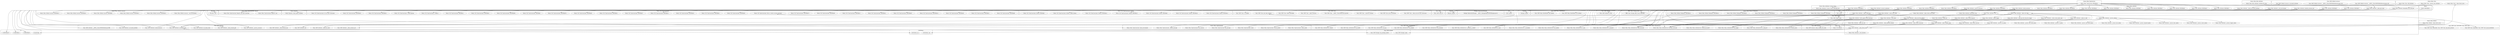 digraph {
graph [overlap=false]
subgraph cluster_Class_MOP_Mixin_HasMethods {
	label="Class::MOP::Mixin::HasMethods";
	"Class::MOP::Mixin::HasMethods::has_method";
	"Class::MOP::Mixin::HasMethods::get_method";
}
subgraph cluster_Moose {
	label="Moose";
	"Moose::BEGIN@30";
}
subgraph cluster_Moose_Meta_TypeConstraint_Registry {
	label="Moose::Meta::TypeConstraint::Registry";
	"Moose::Meta::TypeConstraint::Registry::new";
	"Moose::Meta::TypeConstraint::Registry::get_type_constraint";
}
subgraph cluster_Moose_Meta_Role_Attribute {
	label="Moose::Meta::Role::Attribute";
	"Moose::Meta::Role::Attribute::attribute_for_class";
}
subgraph cluster_B {
	label="B";
	"B::BEGIN@30";
	"B::BEGIN@237";
	"B::BEGIN@12";
	"B::perlstring";
}
subgraph cluster_UNIVERSAL {
	label="UNIVERSAL";
	"UNIVERSAL::isa";
	"UNIVERSAL::can";
}
subgraph cluster_Moose_Meta_Class {
	label="Moose::Meta::Class";
	"Moose::Meta::Class::_process_new_attribute";
	"Moose::Meta::Class::add_attribute";
	"Moose::Meta::Class::_inline_throw_error";
}
subgraph cluster_DBIx_Class_Storage_DBI_Cursor {
	label="DBIx::Class::Storage::DBI::Cursor";
	"DBIx::Class::Storage::DBI::Cursor::DESTROY";
}
subgraph cluster_base {
	label="base";
	"base::import";
}
subgraph cluster_Class_MOP_Instance {
	label="Class::MOP::Instance";
	"Class::MOP::Instance::inline_weaken_slot_value";
}
subgraph cluster_Moose_Meta_Attribute_Custom_Moose {
	label="Moose::Meta::Attribute::Custom::Moose";
	"Moose::Meta::Attribute::Custom::Moose::BEGIN@1283";
}
subgraph cluster_Exporter {
	label="Exporter";
	"Exporter::import";
}
subgraph cluster_Class_MOP_Attribute {
	label="Class::MOP::Attribute";
	"Class::MOP::Attribute::_inline_instance_has";
	"Class::MOP::Attribute::_inline_instance_get";
	"Class::MOP::Attribute::install_accessors";
	"Class::MOP::Attribute::associated_methods";
	"Class::MOP::Attribute::_inline_instance_set";
	"Class::MOP::Attribute::_process_accessors";
	"Class::MOP::Attribute::set_initial_value";
	"Class::MOP::Attribute::__ANON__[Class/MOP/Attribute.pm:398]";
	"Class::MOP::Attribute::_inline_set_value";
	"Class::MOP::Attribute::new";
	"Class::MOP::Attribute::associated_class";
}
subgraph cluster_Package_DeprecationManager {
	label="Package::DeprecationManager";
	"Package::DeprecationManager::__ANON__[Package/DeprecationManager.pm:61]";
}
subgraph cluster_Moose_Meta_Attribute {
	label="Moose::Meta::Attribute";
	"Moose::Meta::Attribute::_eval_environment";
	"Moose::Meta::Attribute::_inline_throw_error";
	"Moose::Meta::Attribute::_inline_generate_default";
	"Moose::Meta::Attribute::BEGIN@21";
	"Moose::Meta::Attribute::BEGIN@13";
	"Moose::Meta::Attribute::_process_options";
	"Moose::Meta::Attribute::BEGIN@24";
	"Moose::Meta::Attribute::_error_thrower";
	"Moose::Meta::Attribute::_inline_return_auto_deref";
	"Moose::Meta::Attribute::_process_lazy_option";
	"Moose::Meta::Attribute::BEGIN@15";
	"Moose::Meta::Attribute::BEGIN@20";
	"Moose::Meta::Attribute::BEGIN@16";
	"Moose::Meta::Attribute::BEGIN@3";
	"Moose::Meta::Attribute::interpolate_class";
	"Moose::Meta::Attribute::_inline_check_lazy";
	"Moose::Meta::Attribute::BEGIN@10";
	"Moose::Meta::Attribute::_process_required_option";
	"Moose::Meta::Attribute::_check_associated_methods";
	"Moose::Meta::Attribute::_writer_value_needs_copy";
	"Moose::Meta::Attribute::_process_does_option";
	"Moose::Meta::Attribute::_inline_set_value";
	"Moose::Meta::Attribute::_inline_weaken_value";
	"Moose::Meta::Attribute::BEGIN@23";
	"Moose::Meta::Attribute::_process_coerce_option";
	"Moose::Meta::Attribute::BEGIN@11";
	"Moose::Meta::Attribute::_process_accessors";
	"Moose::Meta::Attribute::new";
	"Moose::Meta::Attribute::_inline_init_from_default";
	"Moose::Meta::Attribute::_inline_get_old_value_for_trigger";
	"Moose::Meta::Attribute::_inline_trigger";
	"Moose::Meta::Attribute::CORE:sort";
	"Moose::Meta::Attribute::_process_trigger_option";
	"Moose::Meta::Attribute::_process_lazy_build_option";
	"Moose::Meta::Attribute::install_accessors";
	"Moose::Meta::Attribute::_inline_get_value";
	"Moose::Meta::Attribute::verify_against_type_constraint";
	"Moose::Meta::Attribute::BEGIN@25";
	"Moose::Meta::Attribute::accessor_metaclass";
	"Moose::Meta::Attribute::_process_is_option";
	"Moose::Meta::Attribute::BEGIN@14";
	"Moose::Meta::Attribute::initialize_instance_slot";
	"Moose::Meta::Attribute::_inline_check_constraint";
	"Moose::Meta::Attribute::_inline_check_coercion";
	"Moose::Meta::Attribute::_inline_init_slot";
	"Moose::Meta::Attribute::BEGIN@22";
	"Moose::Meta::Attribute::_process_isa_option";
	"Moose::Meta::Attribute::BEGIN@17";
	"Moose::Meta::Attribute::interpolate_class_and_new";
	"Moose::Meta::Attribute::_auto_deref";
	"Moose::Meta::Attribute::_coerce_and_verify";
	"Moose::Meta::Attribute::_process_auto_deref_option";
	"Moose::Meta::Attribute::BEGIN@18";
	"Moose::Meta::Attribute::BEGIN@27";
	"Moose::Meta::Attribute::_inline_tc_code";
	"Moose::Meta::Attribute::_inline_check_required";
}
subgraph cluster_Moose_Meta_Method_Accessor {
	label="Moose::Meta::Method::Accessor";
	"Moose::Meta::Method::Accessor::BEGIN@11";
	"Moose::Meta::Method::Accessor::BEGIN@3";
	"Moose::Meta::Method::Accessor::BEGIN@10";
	"Moose::Meta::Method::Accessor::BEGIN@13";
	"Moose::Meta::Method::Accessor::_eval_environment";
	"Moose::Meta::Method::Accessor::BEGIN@15";
}
subgraph cluster_Moose_Meta_TypeConstraint {
	label="Moose::Meta::TypeConstraint";
	"Moose::Meta::TypeConstraint::has_message";
	"Moose::Meta::TypeConstraint::has_coercion";
	"Moose::Meta::TypeConstraint::_inline_check";
	"Moose::Meta::TypeConstraint::inline_environment";
	"Moose::Meta::TypeConstraint::check";
	"Moose::Meta::TypeConstraint::_default_message";
	"Moose::Meta::TypeConstraint::can_be_inlined";
}
subgraph cluster_warnings {
	label="warnings";
	"warnings::import";
}
subgraph cluster_Moose_Exporter {
	label="Moose::Exporter";
	"Moose::Exporter::setup_import_methods";
}
subgraph cluster_XSLoader {
	label="XSLoader";
	"XSLoader::load";
}
subgraph cluster_Moose_Util_TypeConstraints {
	label="Moose::Util::TypeConstraints";
	"Moose::Util::TypeConstraints::BEGIN@39";
	"Moose::Util::TypeConstraints::BEGIN@614";
	"Moose::Util::TypeConstraints::BEGIN@667";
	"Moose::Util::TypeConstraints::BEGIN@12";
	"Moose::Util::TypeConstraints::BEGIN@13";
	"Moose::Util::TypeConstraints::BEGIN@38";
	"Moose::Util::TypeConstraints::BEGIN@673";
	"Moose::Util::TypeConstraints::BEGIN@3";
	"Moose::Util::TypeConstraints::BEGIN@694";
	"Moose::Util::TypeConstraints::find_or_create_isa_type_constraint";
	"Moose::Util::TypeConstraints::BEGIN@42";
	"Moose::Util::TypeConstraints::BEGIN@11";
	"Moose::Util::TypeConstraints::CORE:qr";
	"Moose::Util::TypeConstraints::CORE:regcomp";
	"Moose::Util::TypeConstraints::BEGIN@33";
	"Moose::Util::TypeConstraints::BEGIN@35";
	"Moose::Util::TypeConstraints::list_all_type_constraints";
	"Moose::Util::TypeConstraints::BEGIN@36";
	"Moose::Util::TypeConstraints::BEGIN@41";
	"Moose::Util::TypeConstraints::BEGIN@34";
	"Moose::Util::TypeConstraints::BEGIN@10";
	"Moose::Util::TypeConstraints::BEGIN@37";
	"Moose::Util::TypeConstraints::BEGIN@32";
	"Moose::Util::TypeConstraints::BEGIN@40";
	"Moose::Util::TypeConstraints::BEGIN@678";
	"Moose::Util::TypeConstraints::BEGIN@68";
	"Moose::Util::TypeConstraints::BEGIN@31";
}
subgraph cluster_Moose_Util_TypeConstraints_Builtins {
	label="Moose::Util::TypeConstraints::Builtins";
	"Moose::Util::TypeConstraints::Builtins::BEGIN@12";
	"Moose::Util::TypeConstraints::Builtins::BEGIN@10";
	"Moose::Util::TypeConstraints::Builtins::BEGIN@9";
	"Moose::Util::TypeConstraints::Builtins::BEGIN@13";
	"Moose::Util::TypeConstraints::Builtins::BEGIN@14";
	"Moose::Util::TypeConstraints::Builtins::define_builtins";
	"Moose::Util::TypeConstraints::Builtins::BEGIN@2";
}
subgraph cluster_Moose_Meta_Mixin_AttributeCore {
	label="Moose::Meta::Mixin::AttributeCore";
	"Moose::Meta::Mixin::AttributeCore::has_trigger";
	"Moose::Meta::Mixin::AttributeCore::_is_metadata";
	"Moose::Meta::Mixin::AttributeCore::should_auto_deref";
	"Moose::Meta::Mixin::AttributeCore::type_constraint";
	"Moose::Meta::Mixin::AttributeCore::is_required";
	"Moose::Meta::Mixin::AttributeCore::should_coerce";
	"Moose::Meta::Mixin::AttributeCore::has_handles";
	"Moose::Meta::Mixin::AttributeCore::is_lazy";
	"Moose::Meta::Mixin::AttributeCore::is_weak_ref";
	"Moose::Meta::Mixin::AttributeCore::has_type_constraint";
}
subgraph cluster_Scalar_Util {
	label="Scalar::Util";
	"Scalar::Util::blessed";
}
subgraph cluster_Class_MOP_Method_Accessor {
	label="Class::MOP::Method::Accessor";
	"Class::MOP::Method::Accessor::__ANON__[Class/MOP/Method/Accessor.pm:120]";
	"Class::MOP::Method::Accessor::__ANON__[Class/MOP/Method/Accessor.pm:154]";
	"Class::MOP::Method::Accessor::associated_attribute";
}
subgraph cluster_Class_MOP_Object {
	label="Class::MOP::Object";
	"Class::MOP::Object::meta";
}
subgraph cluster_strict {
	label="strict";
	"strict::import";
}
subgraph cluster_Class_MOP_Class {
	label="Class::MOP::Class";
	"Class::MOP::Class::is_mutable";
	"Class::MOP::Class::get_all_attributes";
	"Class::MOP::Class::_inline_init_attr_from_constructor";
	"Class::MOP::Class::_construct_instance";
	"Class::MOP::Class::__ANON__[Class/MOP/Class.pm:892]";
	"Class::MOP::Class::make_immutable";
	"Class::MOP::Class::get_meta_instance";
	"Class::MOP::Class::_inline_accessors";
}
subgraph cluster_Class_MOP {
	label="Class::MOP";
	"Class::MOP::class_of";
}
subgraph cluster_Moose_Meta_Method {
	label="Moose::Meta::Method";
	"Moose::Meta::Method::_inline_throw_error";
}
subgraph cluster_Class_MOP_Class_Immutable_Class_MOP_Class {
	label="Class::MOP::Class::Immutable::Class::MOP::Class";
	"Class::MOP::Class::Immutable::Class::MOP::Class::get_meta_instance";
	"Class::MOP::Class::Immutable::Class::MOP::Class::get_all_attributes";
}
subgraph cluster_Class_MOP_Package {
	label="Class::MOP::Package";
	"Class::MOP::Package::name";
	"Class::MOP::Package::has_package_symbol";
}
subgraph cluster_Class_MOP_Mixin_AttributeCore {
	label="Class::MOP::Mixin::AttributeCore";
	"Class::MOP::Mixin::AttributeCore::has_default";
	"Class::MOP::Mixin::AttributeCore::default";
	"Class::MOP::Mixin::AttributeCore::name";
	"Class::MOP::Mixin::AttributeCore::init_arg";
	"Class::MOP::Mixin::AttributeCore::has_builder";
	"Class::MOP::Mixin::AttributeCore::has_initializer";
	"Class::MOP::Mixin::AttributeCore::is_default_a_coderef";
}
subgraph cluster_Class_MOP_Method {
	label="Class::MOP::Method";
	"Class::MOP::Method::is_stub";
}
subgraph cluster_Moose_Meta_Method_Delegation {
	label="Moose::Meta::Method::Delegation";
	"Moose::Meta::Method::Delegation::BEGIN@3";
	"Moose::Meta::Method::Delegation::BEGIN@11";
	"Moose::Meta::Method::Delegation::BEGIN@13";
	"Moose::Meta::Method::Delegation::BEGIN@10";
	"Moose::Meta::Method::Delegation::BEGIN@14";
	"Moose::Meta::Method::Delegation::BEGIN@16";
}
subgraph cluster_Moose_Meta_TypeCoercion {
	label="Moose::Meta::TypeCoercion";
	"Moose::Meta::TypeCoercion::BEGIN@14";
}
"Moose::Meta::Attribute::_inline_check_constraint" -> "Moose::Meta::Attribute::_inline_throw_error";
"Moose::Meta::Method::_inline_throw_error" -> "Moose::Meta::Attribute::_inline_throw_error";
"Moose::Meta::Attribute::BEGIN@22" -> "Moose::Meta::Method::Delegation::BEGIN@10";
"Moose::Meta::Attribute::_inline_check_constraint" -> "Moose::Meta::TypeConstraint::_inline_check";
"Moose::Meta::Attribute::_eval_environment" -> "Class::MOP::Mixin::AttributeCore::has_default";
"Moose::Meta::Attribute::_inline_init_from_default" -> "Class::MOP::Mixin::AttributeCore::has_default";
"Moose::Meta::Attribute::_inline_generate_default" -> "Class::MOP::Mixin::AttributeCore::has_default";
"Moose::Meta::Attribute::initialize_instance_slot" -> "Class::MOP::Mixin::AttributeCore::has_default";
"Moose::Meta::TypeCoercion::BEGIN@14" -> "Moose::Meta::Attribute::BEGIN@3";
"Moose::Meta::Attribute::interpolate_class_and_new" -> "Moose::Meta::Attribute::interpolate_class";
"Moose::Meta::Attribute::initialize_instance_slot" -> "Moose::Meta::Mixin::AttributeCore::is_lazy";
"Moose::Meta::Attribute::_inline_check_lazy" -> "Moose::Meta::Mixin::AttributeCore::is_lazy";
"Moose::Meta::Attribute::BEGIN@16" -> "Exporter::import";
"Moose::Meta::Attribute::BEGIN@15" -> "Exporter::import";
"Moose::Meta::Attribute::BEGIN@17" -> "Exporter::import";
"Moose::Meta::Attribute::BEGIN@14" -> "Exporter::import";
"Moose::Meta::Class::add_attribute" -> "Moose::Meta::Attribute::_check_associated_methods";
"Moose::Meta::TypeCoercion::BEGIN@14" -> "Moose::Meta::Attribute::BEGIN@23";
"Moose::Meta::Attribute::BEGIN@21" -> "Moose::Meta::Method::Accessor::BEGIN@11";
"Moose::Meta::Attribute::initialize_instance_slot" -> "DBIx::Class::Storage::DBI::Cursor::DESTROY";
"Moose::Meta::Attribute::BEGIN@24" -> "Moose::Util::TypeConstraints::BEGIN@38";
"Moose::Meta::Attribute::BEGIN@24" -> "Moose::Util::TypeConstraints::BEGIN@694";
"Moose::Meta::TypeCoercion::BEGIN@14" -> "Moose::Meta::Attribute::BEGIN@11";
"Class::MOP::Attribute::install_accessors" -> "Moose::Meta::Attribute::_process_accessors";
"Moose::Meta::Attribute::BEGIN@24" -> "Class::MOP::Class::is_mutable";
"Moose::Meta::Attribute::BEGIN@24" -> "Moose::Util::TypeConstraints::Builtins::BEGIN@14";
"Moose::Meta::Attribute::_inline_check_lazy" -> "Class::MOP::Attribute::_inline_instance_has";
"Class::MOP::Attribute::__ANON__[Class/MOP/Attribute.pm:398]" -> "Moose::Meta::Attribute::accessor_metaclass";
"Moose::Meta::Class::_process_new_attribute" -> "Moose::Meta::Attribute::interpolate_class_and_new";
"Moose::Meta::Role::Attribute::attribute_for_class" -> "Moose::Meta::Attribute::interpolate_class_and_new";
"Moose::Meta::Attribute::BEGIN@24" -> "Moose::Util::TypeConstraints::Builtins::BEGIN@2";
"Moose::Meta::Attribute::_inline_return_auto_deref" -> "Moose::Meta::Attribute::_auto_deref";
"Moose::Meta::Method::Accessor::_eval_environment" -> "Moose::Meta::Attribute::_eval_environment";
"Moose::Meta::Attribute::BEGIN@24" -> "Moose::Util::TypeConstraints::BEGIN@39";
"Moose::Meta::Attribute::BEGIN@24" -> "Moose::Util::TypeConstraints::BEGIN@13";
"Moose::Meta::Attribute::_inline_throw_error" -> "B::perlstring";
"Moose::Meta::Attribute::new" -> "Class::MOP::Class::get_all_attributes";
"Moose::Meta::Attribute::_process_isa_option" -> "Scalar::Util::blessed";
"Moose::Meta::Attribute::_inline_generate_default" -> "Class::MOP::Mixin::AttributeCore::is_default_a_coderef";
"Moose::Meta::Attribute::_inline_get_value" -> "Moose::Meta::Attribute::_inline_check_lazy";
"Moose::Meta::Attribute::BEGIN@21" -> "Moose::Meta::Method::Accessor::BEGIN@15";
"Moose::Meta::Attribute::_inline_init_from_default" -> "Moose::Meta::Attribute::_inline_weaken_value";
"Moose::Meta::Attribute::_inline_set_value" -> "Moose::Meta::Attribute::_inline_weaken_value";
"Moose::Meta::Attribute::BEGIN@24" -> "Moose::Util::TypeConstraints::Builtins::define_builtins";
"Moose::Meta::Attribute::new" -> "Class::MOP::Object::meta";
"Moose::Meta::Attribute::_process_isa_option" -> "Moose::Util::TypeConstraints::find_or_create_isa_type_constraint";
"Moose::Meta::Attribute::_inline_set_value" -> "Moose::Meta::Attribute::_inline_trigger";
"Moose::Meta::Attribute::BEGIN@24" -> "Moose::Util::TypeConstraints::CORE:regcomp";
"Moose::Meta::Attribute::_inline_init_from_default" -> "Moose::Meta::Attribute::_inline_check_constraint";
"Moose::Meta::Attribute::_inline_tc_code" -> "Moose::Meta::Attribute::_inline_check_constraint";
"Moose::Meta::Attribute::_check_associated_methods" -> "Moose::Meta::Mixin::AttributeCore::_is_metadata";
"Moose::Meta::Attribute::BEGIN@24" -> "Moose::Util::TypeConstraints::BEGIN@37";
"Moose::Meta::Attribute::_inline_init_from_default" -> "Moose::Meta::Attribute::_inline_generate_default";
"Moose::Meta::Attribute::initialize_instance_slot" -> "Class::MOP::Mixin::AttributeCore::has_builder";
"Moose::Meta::Attribute::BEGIN@13" -> "B::BEGIN@12";
"Moose::Meta::Attribute::BEGIN@24" -> "Class::MOP::class_of";
"Moose::Meta::Attribute::BEGIN@24" -> "Moose::Util::TypeConstraints::Builtins::BEGIN@13";
"Moose::Meta::Attribute::BEGIN@24" -> "Moose::Exporter::setup_import_methods";
"Moose::Meta::Attribute::_process_accessors" -> "Class::MOP::Package::has_package_symbol";
"Moose::Meta::Attribute::BEGIN@24" -> "Moose::Util::TypeConstraints::BEGIN@35";
"Moose::Meta::Attribute::BEGIN@24" -> "Moose::Util::TypeConstraints::list_all_type_constraints";
"Moose::Meta::Attribute::_process_accessors" -> "Class::MOP::Mixin::HasMethods::has_method";
"Moose::Meta::Attribute::_inline_throw_error" -> "UNIVERSAL::can";
"Moose::BEGIN@30" -> "Moose::Meta::Attribute::new";
"Moose::Meta::Attribute::interpolate_class_and_new" -> "Moose::Meta::Attribute::new";
"Moose::Meta::Attribute::BEGIN@27" -> "base::import";
"Moose::Meta::Attribute::_inline_check_lazy" -> "Moose::Meta::Attribute::_inline_init_from_default";
"Moose::Meta::Attribute::_process_options" -> "Moose::Meta::Attribute::_process_lazy_build_option";
"Moose::Meta::Attribute::_process_options" -> "Moose::Meta::Attribute::_process_is_option";
"Moose::Meta::Attribute::_inline_get_old_value_for_trigger" -> "Moose::Meta::Mixin::AttributeCore::has_trigger";
"Moose::Meta::Attribute::_eval_environment" -> "Moose::Meta::Mixin::AttributeCore::has_trigger";
"Moose::Meta::Attribute::_inline_trigger" -> "Moose::Meta::Mixin::AttributeCore::has_trigger";
"Moose::Meta::Attribute::BEGIN@13" -> "B::BEGIN@30";
"Moose::Meta::Attribute::BEGIN@11" -> "warnings::import";
"Moose::Meta::Attribute::BEGIN@24" -> "Moose::Meta::TypeConstraint::Registry::get_type_constraint";
"Moose::Meta::Attribute::BEGIN@24" -> "Moose::Util::TypeConstraints::BEGIN@31";
"Moose::Meta::Attribute::initialize_instance_slot" -> "Moose::Meta::Mixin::AttributeCore::is_required";
"Moose::Meta::Attribute::_inline_check_required" -> "Moose::Meta::Mixin::AttributeCore::is_required";
"Moose::Meta::Attribute::_process_accessors" -> "Class::MOP::Method::Accessor::associated_attribute";
"Moose::Meta::TypeCoercion::BEGIN@14" -> "Moose::Meta::Attribute::BEGIN@16";
"Moose::Meta::Attribute::_eval_environment" -> "Moose::Meta::TypeConstraint::inline_environment";
"Moose::Meta::Attribute::install_accessors" -> "Class::MOP::Attribute::install_accessors";
"Moose::Meta::Attribute::_eval_environment" -> "Moose::Meta::TypeConstraint::can_be_inlined";
"Moose::Meta::Attribute::_inline_check_constraint" -> "Moose::Meta::TypeConstraint::can_be_inlined";
"Moose::Meta::Attribute::BEGIN@24" -> "Moose::Util::TypeConstraints::Builtins::BEGIN@12";
"Moose::Meta::Attribute::BEGIN@24" -> "Moose::Util::TypeConstraints::BEGIN@10";
"Moose::Meta::Attribute::_inline_throw_error" -> "Class::MOP::Package::name";
"Moose::Meta::Attribute::_process_options" -> "Moose::Meta::Attribute::_process_does_option";
"Moose::Meta::Attribute::BEGIN@24" -> "Moose::Util::TypeConstraints::BEGIN@40";
"Moose::Meta::Attribute::BEGIN@22" -> "Moose::Meta::Method::Delegation::BEGIN@16";
"Moose::Meta::Attribute::_check_associated_methods" -> "Class::MOP::Attribute::associated_methods";
"Moose::Meta::Attribute::BEGIN@24" -> "Moose::Util::TypeConstraints::BEGIN@3";
"Moose::Meta::Attribute::_process_accessors" -> "Class::MOP::Method::is_stub";
"Moose::Meta::Attribute::new" -> "Moose::Meta::Attribute::CORE:sort";
"Moose::Meta::Attribute::initialize_instance_slot" -> "Class::MOP::Attribute::set_initial_value";
"Moose::Meta::Attribute::BEGIN@21" -> "Moose::Meta::Method::Accessor::BEGIN@13";
"Moose::Meta::Attribute::_inline_weaken_value" -> "Class::MOP::Class::get_meta_instance";
"Moose::Meta::Attribute::BEGIN@21" -> "Moose::Meta::Method::Accessor::BEGIN@3";
"Moose::Meta::TypeCoercion::BEGIN@14" -> "Moose::Meta::Attribute::BEGIN@22";
"Moose::Meta::Attribute::install_accessors" -> "Moose::Meta::Mixin::AttributeCore::has_handles";
"Moose::Meta::Attribute::BEGIN@24" -> "Moose::Util::TypeConstraints::BEGIN@34";
"Moose::Meta::Attribute::initialize_instance_slot" -> "Moose::Meta::Attribute::_coerce_and_verify";
"Moose::Meta::Attribute::BEGIN@10" -> "strict::import";
"Moose::Meta::Attribute::_inline_set_value" -> "Moose::Meta::Attribute::_inline_check_required";
"Moose::Meta::Attribute::BEGIN@24" -> "Moose::Util::TypeConstraints::BEGIN@673";
"Moose::Meta::Attribute::_inline_throw_error" -> "Moose::Meta::Attribute::_error_thrower";
"Moose::Meta::Attribute::_inline_get_value" -> "Moose::Meta::Attribute::_inline_return_auto_deref";
"Moose::Meta::Attribute::_process_options" -> "Moose::Meta::Attribute::_process_lazy_option";
"Moose::Meta::TypeCoercion::BEGIN@14" -> "Moose::Meta::Attribute::BEGIN@20";
"Moose::Meta::Attribute::_eval_environment" -> "Moose::Meta::Mixin::AttributeCore::has_type_constraint";
"Moose::Meta::Attribute::verify_against_type_constraint" -> "Moose::Meta::Mixin::AttributeCore::has_type_constraint";
"Moose::Meta::Attribute::_inline_init_from_default" -> "Moose::Meta::Mixin::AttributeCore::has_type_constraint";
"Moose::Meta::Attribute::_inline_check_constraint" -> "Moose::Meta::Mixin::AttributeCore::has_type_constraint";
"Moose::Meta::Attribute::_coerce_and_verify" -> "Moose::Meta::Mixin::AttributeCore::has_type_constraint";
"Moose::Meta::Attribute::BEGIN@24" -> "Moose::Util::TypeConstraints::BEGIN@36";
"Moose::Meta::TypeCoercion::BEGIN@14" -> "Moose::Meta::Attribute::BEGIN@10";
"Moose::Meta::Attribute::BEGIN@24" -> "Moose::Meta::TypeConstraint::Registry::new";
"Moose::Meta::Attribute::_process_options" -> "Moose::Meta::Attribute::_process_required_option";
"Class::MOP::Method::Accessor::__ANON__[Class/MOP/Method/Accessor.pm:120]" -> "Moose::Meta::Attribute::_inline_set_value";
"Class::MOP::Class::_inline_init_attr_from_constructor" -> "Moose::Meta::Attribute::_inline_set_value";
"Moose::Meta::Attribute::initialize_instance_slot" -> "Class::MOP::Mixin::AttributeCore::init_arg";
"Moose::Meta::Attribute::new" -> "Class::MOP::Mixin::AttributeCore::init_arg";
"Moose::Meta::Attribute::_inline_get_value" -> "Class::MOP::Attribute::_inline_instance_get";
"Moose::Meta::Attribute::_inline_weaken_value" -> "Class::MOP::Instance::inline_weaken_slot_value";
"Moose::Meta::Attribute::verify_against_type_constraint" -> "Moose::Meta::TypeConstraint::check";
"Moose::Meta::Attribute::_inline_set_value" -> "Moose::Meta::Attribute::_inline_get_old_value_for_trigger";
"Moose::Meta::Attribute::_process_options" -> "Moose::Meta::Attribute::_process_trigger_option";
"Moose::Meta::Attribute::BEGIN@24" -> "Moose::Util::TypeConstraints::CORE:qr";
"Moose::Meta::TypeCoercion::BEGIN@14" -> "Moose::Meta::Attribute::BEGIN@25";
"Class::MOP::Class::_construct_instance" -> "Moose::Meta::Attribute::initialize_instance_slot";
"Moose::Meta::Attribute::BEGIN@13" -> "B::BEGIN@237";
"Moose::Meta::Attribute::_inline_init_from_default" -> "Moose::Meta::Attribute::_inline_init_slot";
"Moose::Meta::Attribute::_process_accessors" -> "Class::MOP::Mixin::HasMethods::get_method";
"Moose::Meta::Attribute::_process_accessors" -> "Class::MOP::Attribute::_process_accessors";
"Moose::Meta::Attribute::_inline_set_value" -> "Moose::Meta::Attribute::_inline_tc_code";
"Moose::Meta::TypeCoercion::BEGIN@14" -> "Moose::Meta::Attribute::BEGIN@21";
"Moose::Meta::Attribute::_eval_environment" -> "Moose::Meta::TypeConstraint::has_message";
"Moose::Meta::TypeCoercion::BEGIN@14" -> "Moose::Meta::Attribute::BEGIN@15";
"Moose::Meta::Attribute::BEGIN@24" -> "Moose::Util::TypeConstraints::BEGIN@11";
"Moose::Meta::Attribute::BEGIN@22" -> "Moose::Meta::Method::Delegation::BEGIN@13";
"Moose::Meta::Attribute::_eval_environment" -> "Moose::Meta::TypeConstraint::_default_message";
"Moose::Meta::Attribute::BEGIN@24" -> "Moose::Util::TypeConstraints::Builtins::BEGIN@9";
"Moose::Meta::Attribute::_process_options" -> "Moose::Meta::Attribute::_process_coerce_option";
"Moose::Meta::Attribute::_eval_environment" -> "Moose::Meta::Mixin::AttributeCore::type_constraint";
"Moose::Meta::Attribute::verify_against_type_constraint" -> "Moose::Meta::Mixin::AttributeCore::type_constraint";
"Moose::Meta::Attribute::_inline_check_constraint" -> "Moose::Meta::Mixin::AttributeCore::type_constraint";
"Moose::Meta::Attribute::BEGIN@22" -> "Moose::Meta::Method::Delegation::BEGIN@3";
"Moose::Meta::Attribute::BEGIN@13" -> "XSLoader::load";
"Class::MOP::Method::Accessor::__ANON__[Class/MOP/Method/Accessor.pm:120]" -> "Moose::Meta::Attribute::_inline_get_value";
"Class::MOP::Method::Accessor::__ANON__[Class/MOP/Method/Accessor.pm:154]" -> "Moose::Meta::Attribute::_inline_get_value";
"Moose::Meta::Attribute::BEGIN@24" -> "Moose::Util::TypeConstraints::BEGIN@33";
"Moose::Meta::Attribute::_eval_environment" -> "Class::MOP::Mixin::AttributeCore::default";
"Moose::Meta::Attribute::initialize_instance_slot" -> "Class::MOP::Mixin::AttributeCore::default";
"Moose::Meta::TypeCoercion::BEGIN@14" -> "Moose::Meta::Attribute::BEGIN@17";
"Moose::Meta::Attribute::new" -> "Class::MOP::Class::Immutable::Class::MOP::Class::get_all_attributes";
"Moose::Meta::TypeCoercion::BEGIN@14" -> "Moose::Meta::Attribute::Custom::Moose::BEGIN@1283";
"Moose::Meta::Attribute::BEGIN@24" -> "Moose::Util::TypeConstraints::Builtins::BEGIN@10";
"Moose::Meta::Attribute::BEGIN@24" -> "Moose::Util::TypeConstraints::BEGIN@12";
"Moose::Meta::Attribute::new" -> "Moose::Meta::Attribute::_process_options";
"Moose::Meta::Attribute::BEGIN@24" -> "Class::MOP::Class::make_immutable";
"Moose::Meta::Attribute::BEGIN@21" -> "Moose::Meta::Method::Accessor::BEGIN@10";
"Moose::Meta::Attribute::_inline_set_value" -> "Moose::Meta::Attribute::_writer_value_needs_copy";
"Moose::Meta::Attribute::_inline_throw_error" -> "Moose::Meta::Class::_inline_throw_error";
"Moose::Meta::Attribute::_eval_environment" -> "Class::MOP::Mixin::AttributeCore::has_initializer";
"Moose::Meta::Attribute::_inline_init_slot" -> "Class::MOP::Mixin::AttributeCore::has_initializer";
"Moose::Meta::Attribute::_process_accessors" -> "UNIVERSAL::isa";
"Moose::Meta::Attribute::BEGIN@22" -> "Moose::Meta::Method::Delegation::BEGIN@11";
"Moose::Meta::Attribute::_inline_throw_error" -> "Class::MOP::Attribute::associated_class";
"Moose::Meta::Attribute::_eval_environment" -> "Class::MOP::Attribute::associated_class";
"Moose::Meta::Attribute::_error_thrower" -> "Class::MOP::Attribute::associated_class";
"Moose::Meta::Attribute::_process_accessors" -> "Class::MOP::Attribute::associated_class";
"Moose::Meta::Attribute::_inline_weaken_value" -> "Class::MOP::Attribute::associated_class";
"Moose::Meta::Attribute::_coerce_and_verify" -> "Moose::Meta::Attribute::verify_against_type_constraint";
"Moose::Meta::Attribute::_inline_weaken_value" -> "Class::MOP::Class::Immutable::Class::MOP::Class::get_meta_instance";
"Moose::Meta::TypeCoercion::BEGIN@14" -> "Moose::Meta::Attribute::BEGIN@14";
"Moose::Meta::Attribute::_inline_init_from_default" -> "Moose::Meta::Attribute::_inline_check_coercion";
"Moose::Meta::Attribute::_inline_tc_code" -> "Moose::Meta::Attribute::_inline_check_coercion";
"Moose::Meta::Attribute::_eval_environment" -> "Moose::Meta::TypeConstraint::has_coercion";
"Moose::Meta::Attribute::_process_options" -> "Moose::Meta::Attribute::_process_isa_option";
"Moose::Meta::Attribute::BEGIN@24" -> "Moose::Util::TypeConstraints::BEGIN@41";
"Moose::Meta::TypeCoercion::BEGIN@14" -> "Moose::Meta::Attribute::BEGIN@27";
"Moose::Meta::Attribute::BEGIN@24" -> "Moose::Util::TypeConstraints::BEGIN@667";
"Moose::Meta::TypeCoercion::BEGIN@14" -> "Moose::Meta::Attribute::BEGIN@13";
"Moose::Meta::TypeCoercion::BEGIN@14" -> "Moose::Meta::Attribute::BEGIN@24";
"Moose::Meta::Attribute::_coerce_and_verify" -> "Moose::Meta::Mixin::AttributeCore::should_coerce";
"Moose::Meta::Attribute::_inline_check_coercion" -> "Moose::Meta::Mixin::AttributeCore::should_coerce";
"Moose::Meta::Attribute::_writer_value_needs_copy" -> "Moose::Meta::Mixin::AttributeCore::should_coerce";
"Moose::Meta::Attribute::new" -> "Class::MOP::Attribute::new";
"Moose::Meta::Attribute::_inline_throw_error" -> "Class::MOP::Mixin::AttributeCore::name";
"Moose::Meta::Attribute::_inline_check_constraint" -> "Class::MOP::Mixin::AttributeCore::name";
"Moose::Meta::Attribute::_process_accessors" -> "Class::MOP::Mixin::AttributeCore::name";
"Moose::Meta::Attribute::_inline_weaken_value" -> "Class::MOP::Mixin::AttributeCore::name";
"Moose::Meta::Attribute::BEGIN@22" -> "Moose::Meta::Method::Delegation::BEGIN@14";
"Moose::Meta::Attribute::_inline_init_slot" -> "Class::MOP::Attribute::_inline_instance_set";
"Moose::Meta::Attribute::_inline_set_value" -> "Class::MOP::Attribute::_inline_set_value";
"Moose::Meta::Attribute::BEGIN@24" -> "Moose::Util::TypeConstraints::BEGIN@32";
"Moose::Meta::Attribute::BEGIN@20" -> "Package::DeprecationManager::__ANON__[Package/DeprecationManager.pm:61]";
"Moose::Meta::Attribute::initialize_instance_slot" -> "Moose::Meta::Mixin::AttributeCore::is_weak_ref";
"Moose::Meta::Attribute::_inline_weaken_value" -> "Moose::Meta::Mixin::AttributeCore::is_weak_ref";
"Moose::Meta::Attribute::BEGIN@24" -> "Moose::Util::TypeConstraints::BEGIN@614";
"Moose::Meta::Attribute::_auto_deref" -> "Moose::Meta::Mixin::AttributeCore::should_auto_deref";
"Moose::Meta::Attribute::BEGIN@24" -> "Moose::Util::TypeConstraints::BEGIN@42";
"Class::MOP::Class::__ANON__[Class/MOP/Class.pm:892]" -> "Moose::Meta::Attribute::install_accessors";
"Class::MOP::Class::_inline_accessors" -> "Moose::Meta::Attribute::install_accessors";
"Moose::Meta::TypeCoercion::BEGIN@14" -> "Moose::Meta::Attribute::BEGIN@18";
"Moose::Meta::Attribute::_process_options" -> "Moose::Meta::Attribute::_process_auto_deref_option";
"Moose::Meta::Attribute::BEGIN@24" -> "Moose::Util::TypeConstraints::BEGIN@68";
"Moose::Meta::Attribute::BEGIN@24" -> "Moose::Util::TypeConstraints::BEGIN@678";
}
